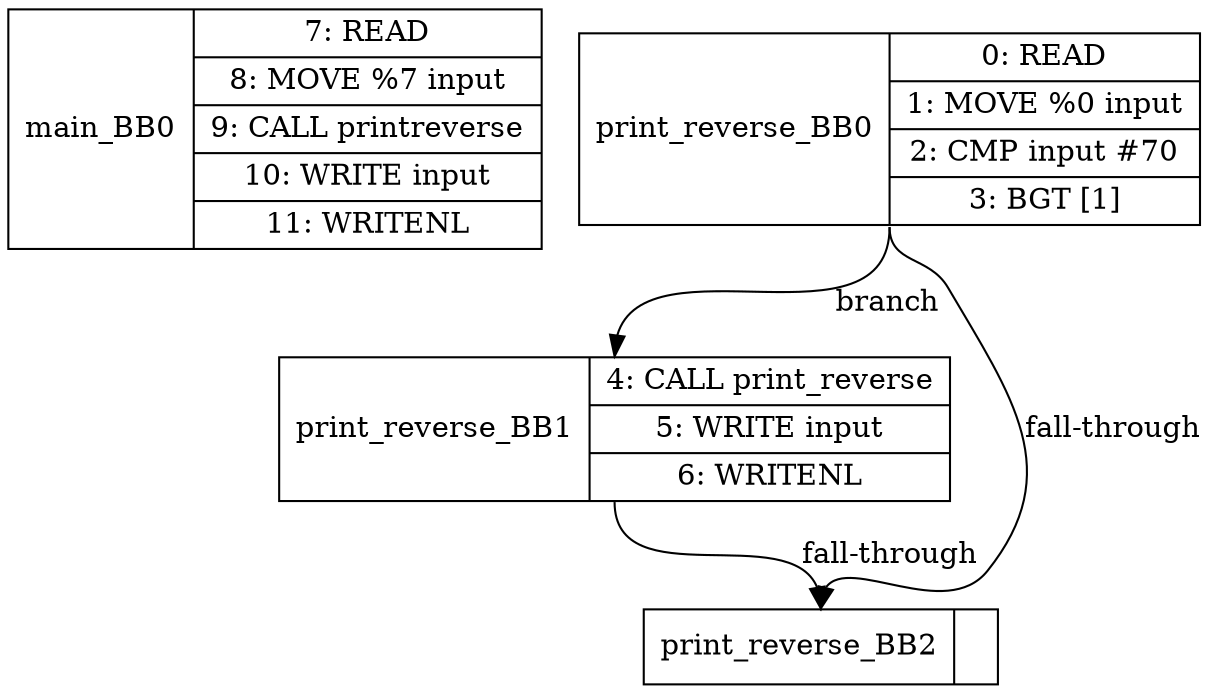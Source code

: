diGraph G { 
main_BB0 [shape=record, label="<b>main_BB0| {7: READ |8: MOVE %7 input|9: CALL printreverse|10: WRITE input|11: WRITENL }"];
print_reverse_BB0 [shape=record, label="<b>print_reverse_BB0| {0: READ |1: MOVE %0 input|2: CMP input #70|3: BGT [1]}"];
print_reverse_BB1 [shape=record, label="<b>print_reverse_BB1| {4: CALL print_reverse|5: WRITE input|6: WRITENL }"];
print_reverse_BB2 [shape=record, label="<b>print_reverse_BB2| {}"];

print_reverse_BB0:s -> print_reverse_BB1:n [label="branch"];
print_reverse_BB0:s -> print_reverse_BB2:n [label="fall-through"];
print_reverse_BB1:s -> print_reverse_BB2:n [label="fall-through"];


}
